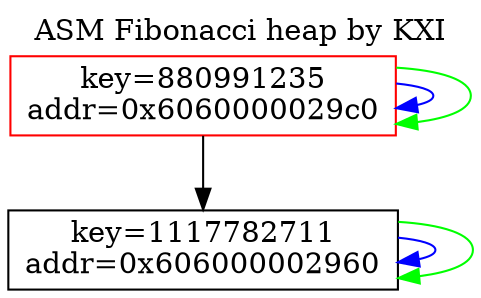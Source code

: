 digraph G {
labelloc="t"
label="ASM Fibonacci heap by KXI"
rankdir=TB;
node [shape=box];
{ rank=same; n0x6060000029c0 [label="key=880991235
addr=0x6060000029c0"];
n0x6060000029c0 [color=red];
n0x6060000029c0 -> n0x6060000029c0 [color=blue];
n0x6060000029c0 -> n0x6060000029c0 [color=green];
}
n0x6060000029c0 -> n0x606000002960 [color=black];
{ rank=same; n0x606000002960 [label="key=1117782711
addr=0x606000002960"];
n0x606000002960 -> n0x606000002960 [color=blue];
n0x606000002960 -> n0x606000002960 [color=green];
}
}
